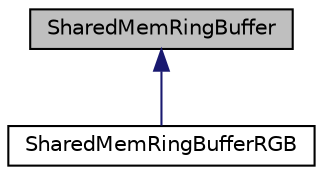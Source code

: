 digraph "SharedMemRingBuffer"
{
  edge [fontname="Helvetica",fontsize="10",labelfontname="Helvetica",labelfontsize="10"];
  node [fontname="Helvetica",fontsize="10",shape=record];
  Node0 [label="SharedMemRingBuffer",height=0.2,width=0.4,color="black", fillcolor="grey75", style="filled", fontcolor="black"];
  Node0 -> Node1 [dir="back",color="midnightblue",fontsize="10",style="solid",fontname="Helvetica"];
  Node1 [label="SharedMemRingBufferRGB",height=0.2,width=0.4,color="black", fillcolor="white", style="filled",URL="$classSharedMemRingBufferRGB.html",tooltip="SharedMemRingBuffer for AVRGBFrame. "];
}

